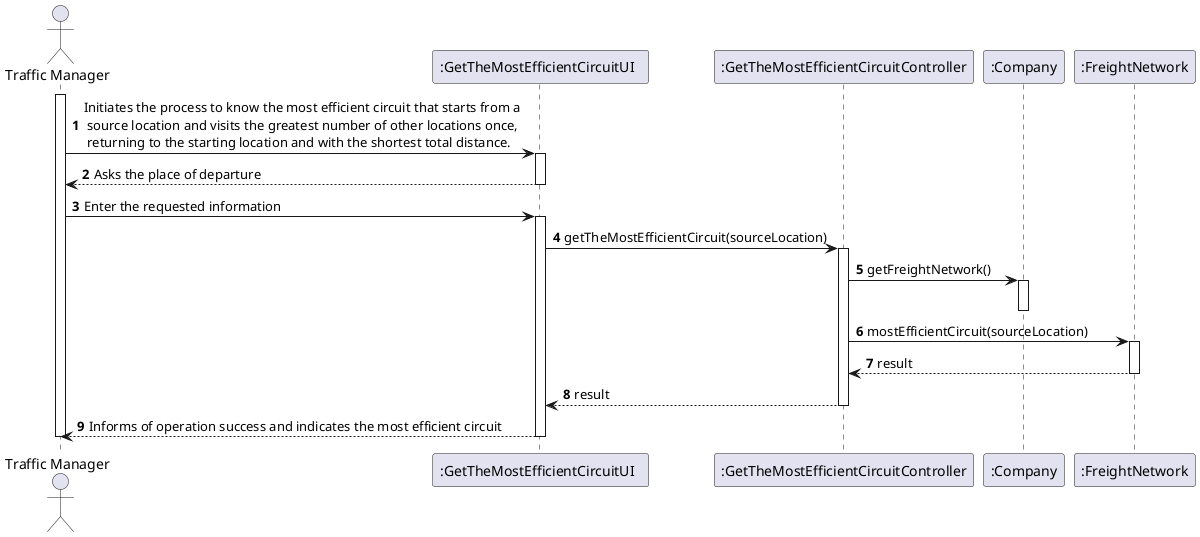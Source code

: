 @startuml
'https://plantuml.com/sequence-diagram

autonumber
actor "Traffic Manager" as TM
participant ":GetTheMostEfficientCircuitUI  " as UI
participant ":GetTheMostEfficientCircuitController" as CTRL
participant ":Company" as CMP
participant ":FreightNetwork" as network

activate TM
TM -> UI : Initiates the process to know the most efficient circuit that starts from a \n source location and visits the greatest number of other locations once, \n returning to the starting location and with the shortest total distance.

activate UI

UI --> TM : Asks the place of departure
deactivate UI

TM -> UI : Enter the requested information
activate UI
UI -> CTRL :  getTheMostEfficientCircuit(sourceLocation)
activate CTRL
CTRL -> CMP : getFreightNetwork()
activate CMP
deactivate CMP
CTRL -> network : mostEfficientCircuit(sourceLocation)
activate network
network--> CTRL : result
deactivate network
CTRL --> UI : result
deactivate CTRL
UI --> TM : Informs of operation success and indicates the most efficient circuit
deactivate UI

deactivate TM

@enduml